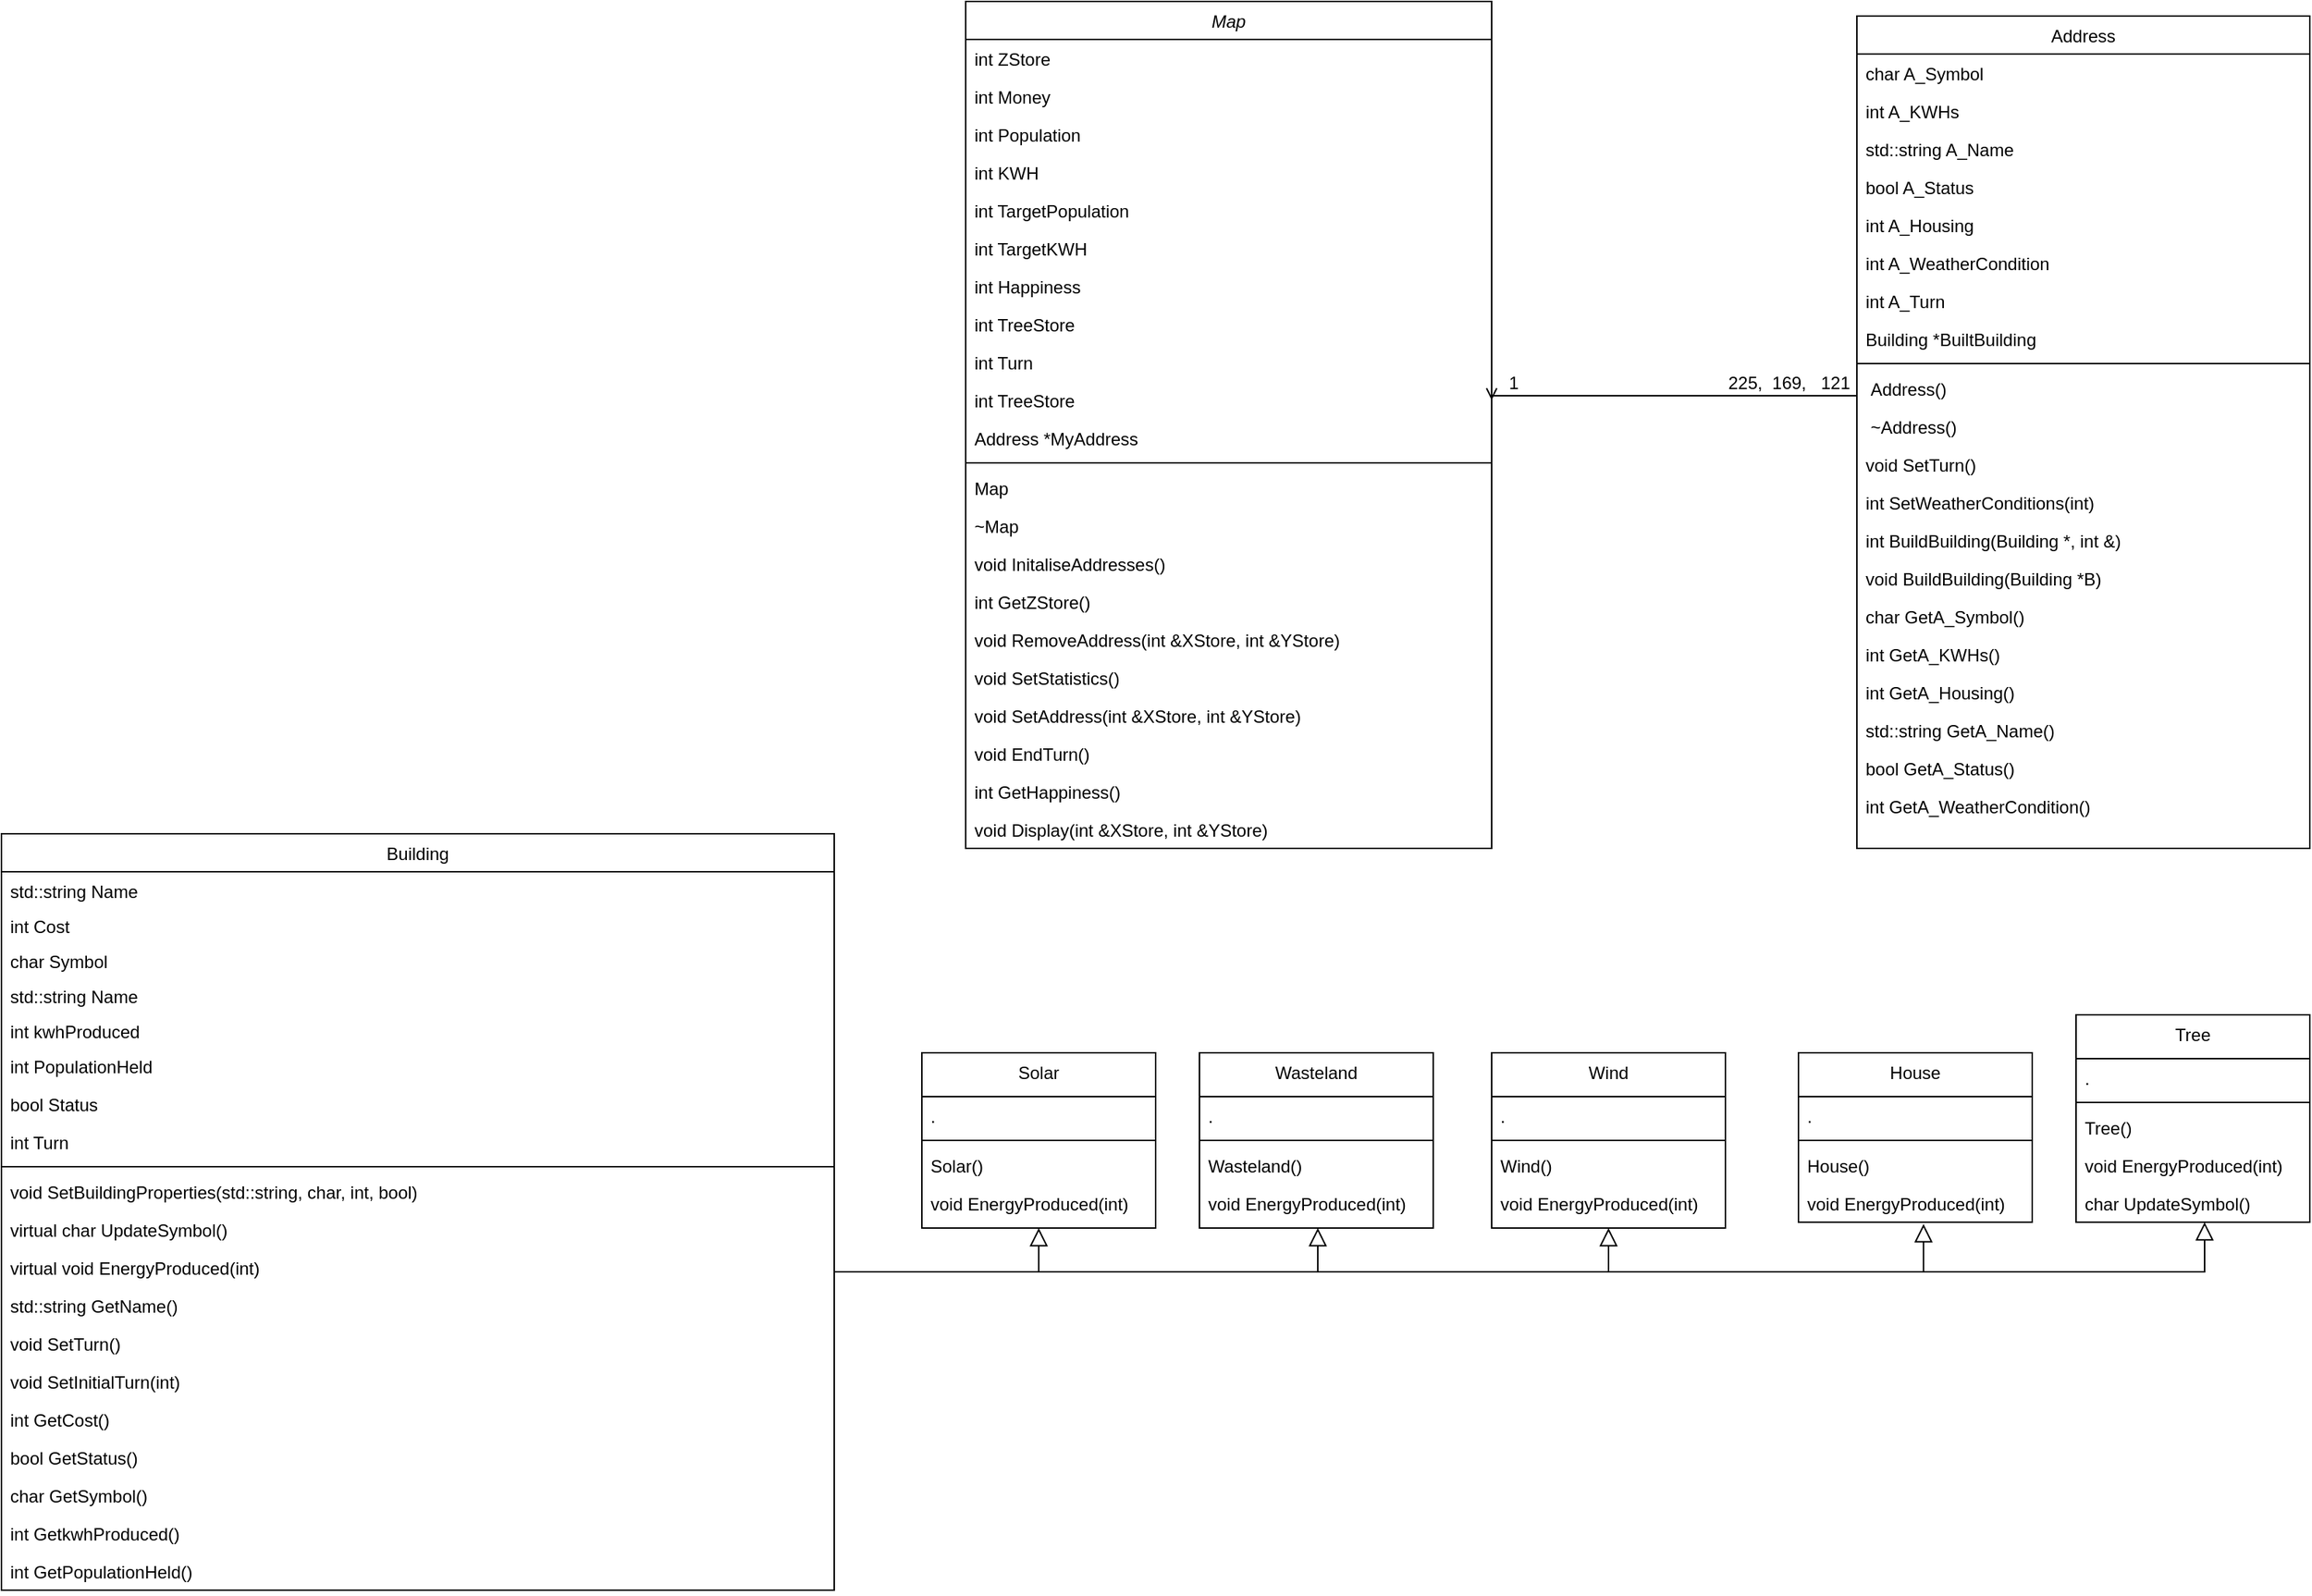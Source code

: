 <mxfile version="17.4.2" type="github">
  <diagram id="C5RBs43oDa-KdzZeNtuy" name="Page-1">
    <mxGraphModel dx="1085" dy="1772" grid="1" gridSize="10" guides="1" tooltips="1" connect="1" arrows="1" fold="1" page="1" pageScale="1" pageWidth="827" pageHeight="1169" math="0" shadow="0">
      <root>
        <mxCell id="WIyWlLk6GJQsqaUBKTNV-0" />
        <mxCell id="WIyWlLk6GJQsqaUBKTNV-1" parent="WIyWlLk6GJQsqaUBKTNV-0" />
        <mxCell id="zkfFHV4jXpPFQw0GAbJ--0" value="Map" style="swimlane;fontStyle=2;align=center;verticalAlign=top;childLayout=stackLayout;horizontal=1;startSize=26;horizontalStack=0;resizeParent=1;resizeLast=0;collapsible=1;marginBottom=0;rounded=0;shadow=0;strokeWidth=1;" parent="WIyWlLk6GJQsqaUBKTNV-1" vertex="1">
          <mxGeometry x="1000" y="-30" width="360" height="580" as="geometry">
            <mxRectangle x="230" y="140" width="160" height="26" as="alternateBounds" />
          </mxGeometry>
        </mxCell>
        <mxCell id="zkfFHV4jXpPFQw0GAbJ--1" value="int ZStore" style="text;align=left;verticalAlign=top;spacingLeft=4;spacingRight=4;overflow=hidden;rotatable=0;points=[[0,0.5],[1,0.5]];portConstraint=eastwest;" parent="zkfFHV4jXpPFQw0GAbJ--0" vertex="1">
          <mxGeometry y="26" width="360" height="26" as="geometry" />
        </mxCell>
        <mxCell id="zkfFHV4jXpPFQw0GAbJ--2" value="int Money" style="text;align=left;verticalAlign=top;spacingLeft=4;spacingRight=4;overflow=hidden;rotatable=0;points=[[0,0.5],[1,0.5]];portConstraint=eastwest;rounded=0;shadow=0;html=0;" parent="zkfFHV4jXpPFQw0GAbJ--0" vertex="1">
          <mxGeometry y="52" width="360" height="26" as="geometry" />
        </mxCell>
        <mxCell id="2LXqYoDAbCRuzqMO5UYj-9" value="int Population" style="text;align=left;verticalAlign=top;spacingLeft=4;spacingRight=4;overflow=hidden;rotatable=0;points=[[0,0.5],[1,0.5]];portConstraint=eastwest;rounded=0;shadow=0;html=0;" vertex="1" parent="zkfFHV4jXpPFQw0GAbJ--0">
          <mxGeometry y="78" width="360" height="26" as="geometry" />
        </mxCell>
        <mxCell id="2LXqYoDAbCRuzqMO5UYj-10" value="int KWH" style="text;align=left;verticalAlign=top;spacingLeft=4;spacingRight=4;overflow=hidden;rotatable=0;points=[[0,0.5],[1,0.5]];portConstraint=eastwest;rounded=0;shadow=0;html=0;" vertex="1" parent="zkfFHV4jXpPFQw0GAbJ--0">
          <mxGeometry y="104" width="360" height="26" as="geometry" />
        </mxCell>
        <mxCell id="2LXqYoDAbCRuzqMO5UYj-11" value="int TargetPopulation" style="text;align=left;verticalAlign=top;spacingLeft=4;spacingRight=4;overflow=hidden;rotatable=0;points=[[0,0.5],[1,0.5]];portConstraint=eastwest;rounded=0;shadow=0;html=0;" vertex="1" parent="zkfFHV4jXpPFQw0GAbJ--0">
          <mxGeometry y="130" width="360" height="26" as="geometry" />
        </mxCell>
        <mxCell id="2LXqYoDAbCRuzqMO5UYj-12" value="int TargetKWH" style="text;align=left;verticalAlign=top;spacingLeft=4;spacingRight=4;overflow=hidden;rotatable=0;points=[[0,0.5],[1,0.5]];portConstraint=eastwest;rounded=0;shadow=0;html=0;" vertex="1" parent="zkfFHV4jXpPFQw0GAbJ--0">
          <mxGeometry y="156" width="360" height="26" as="geometry" />
        </mxCell>
        <mxCell id="2LXqYoDAbCRuzqMO5UYj-13" value="int Happiness" style="text;align=left;verticalAlign=top;spacingLeft=4;spacingRight=4;overflow=hidden;rotatable=0;points=[[0,0.5],[1,0.5]];portConstraint=eastwest;rounded=0;shadow=0;html=0;" vertex="1" parent="zkfFHV4jXpPFQw0GAbJ--0">
          <mxGeometry y="182" width="360" height="26" as="geometry" />
        </mxCell>
        <mxCell id="2LXqYoDAbCRuzqMO5UYj-15" value="int TreeStore" style="text;align=left;verticalAlign=top;spacingLeft=4;spacingRight=4;overflow=hidden;rotatable=0;points=[[0,0.5],[1,0.5]];portConstraint=eastwest;rounded=0;shadow=0;html=0;" vertex="1" parent="zkfFHV4jXpPFQw0GAbJ--0">
          <mxGeometry y="208" width="360" height="26" as="geometry" />
        </mxCell>
        <mxCell id="2LXqYoDAbCRuzqMO5UYj-16" value="int Turn" style="text;align=left;verticalAlign=top;spacingLeft=4;spacingRight=4;overflow=hidden;rotatable=0;points=[[0,0.5],[1,0.5]];portConstraint=eastwest;rounded=0;shadow=0;html=0;" vertex="1" parent="zkfFHV4jXpPFQw0GAbJ--0">
          <mxGeometry y="234" width="360" height="26" as="geometry" />
        </mxCell>
        <mxCell id="2LXqYoDAbCRuzqMO5UYj-14" value="int TreeStore" style="text;align=left;verticalAlign=top;spacingLeft=4;spacingRight=4;overflow=hidden;rotatable=0;points=[[0,0.5],[1,0.5]];portConstraint=eastwest;rounded=0;shadow=0;html=0;" vertex="1" parent="zkfFHV4jXpPFQw0GAbJ--0">
          <mxGeometry y="260" width="360" height="26" as="geometry" />
        </mxCell>
        <mxCell id="zkfFHV4jXpPFQw0GAbJ--3" value="Address *MyAddress" style="text;align=left;verticalAlign=top;spacingLeft=4;spacingRight=4;overflow=hidden;rotatable=0;points=[[0,0.5],[1,0.5]];portConstraint=eastwest;rounded=0;shadow=0;html=0;" parent="zkfFHV4jXpPFQw0GAbJ--0" vertex="1">
          <mxGeometry y="286" width="360" height="26" as="geometry" />
        </mxCell>
        <mxCell id="zkfFHV4jXpPFQw0GAbJ--4" value="" style="line;html=1;strokeWidth=1;align=left;verticalAlign=middle;spacingTop=-1;spacingLeft=3;spacingRight=3;rotatable=0;labelPosition=right;points=[];portConstraint=eastwest;" parent="zkfFHV4jXpPFQw0GAbJ--0" vertex="1">
          <mxGeometry y="312" width="360" height="8" as="geometry" />
        </mxCell>
        <mxCell id="2LXqYoDAbCRuzqMO5UYj-0" value="Map" style="text;align=left;verticalAlign=top;spacingLeft=4;spacingRight=4;overflow=hidden;rotatable=0;points=[[0,0.5],[1,0.5]];portConstraint=eastwest;" vertex="1" parent="zkfFHV4jXpPFQw0GAbJ--0">
          <mxGeometry y="320" width="360" height="26" as="geometry" />
        </mxCell>
        <mxCell id="2LXqYoDAbCRuzqMO5UYj-1" value="~Map " style="text;align=left;verticalAlign=top;spacingLeft=4;spacingRight=4;overflow=hidden;rotatable=0;points=[[0,0.5],[1,0.5]];portConstraint=eastwest;" vertex="1" parent="zkfFHV4jXpPFQw0GAbJ--0">
          <mxGeometry y="346" width="360" height="26" as="geometry" />
        </mxCell>
        <mxCell id="zkfFHV4jXpPFQw0GAbJ--5" value="void InitaliseAddresses()" style="text;align=left;verticalAlign=top;spacingLeft=4;spacingRight=4;overflow=hidden;rotatable=0;points=[[0,0.5],[1,0.5]];portConstraint=eastwest;" parent="zkfFHV4jXpPFQw0GAbJ--0" vertex="1">
          <mxGeometry y="372" width="360" height="26" as="geometry" />
        </mxCell>
        <mxCell id="2LXqYoDAbCRuzqMO5UYj-5" value="int GetZStore()" style="text;align=left;verticalAlign=top;spacingLeft=4;spacingRight=4;overflow=hidden;rotatable=0;points=[[0,0.5],[1,0.5]];portConstraint=eastwest;" vertex="1" parent="zkfFHV4jXpPFQw0GAbJ--0">
          <mxGeometry y="398" width="360" height="26" as="geometry" />
        </mxCell>
        <mxCell id="2LXqYoDAbCRuzqMO5UYj-4" value="void RemoveAddress(int &amp;XStore, int &amp;YStore)" style="text;align=left;verticalAlign=top;spacingLeft=4;spacingRight=4;overflow=hidden;rotatable=0;points=[[0,0.5],[1,0.5]];portConstraint=eastwest;" vertex="1" parent="zkfFHV4jXpPFQw0GAbJ--0">
          <mxGeometry y="424" width="360" height="26" as="geometry" />
        </mxCell>
        <mxCell id="2LXqYoDAbCRuzqMO5UYj-2" value="void SetStatistics()" style="text;align=left;verticalAlign=top;spacingLeft=4;spacingRight=4;overflow=hidden;rotatable=0;points=[[0,0.5],[1,0.5]];portConstraint=eastwest;" vertex="1" parent="zkfFHV4jXpPFQw0GAbJ--0">
          <mxGeometry y="450" width="360" height="26" as="geometry" />
        </mxCell>
        <mxCell id="2LXqYoDAbCRuzqMO5UYj-3" value="void SetAddress(int &amp;XStore, int &amp;YStore)" style="text;align=left;verticalAlign=top;spacingLeft=4;spacingRight=4;overflow=hidden;rotatable=0;points=[[0,0.5],[1,0.5]];portConstraint=eastwest;" vertex="1" parent="zkfFHV4jXpPFQw0GAbJ--0">
          <mxGeometry y="476" width="360" height="26" as="geometry" />
        </mxCell>
        <mxCell id="2LXqYoDAbCRuzqMO5UYj-6" value="void EndTurn()" style="text;align=left;verticalAlign=top;spacingLeft=4;spacingRight=4;overflow=hidden;rotatable=0;points=[[0,0.5],[1,0.5]];portConstraint=eastwest;" vertex="1" parent="zkfFHV4jXpPFQw0GAbJ--0">
          <mxGeometry y="502" width="360" height="26" as="geometry" />
        </mxCell>
        <mxCell id="2LXqYoDAbCRuzqMO5UYj-7" value="int GetHappiness()" style="text;align=left;verticalAlign=top;spacingLeft=4;spacingRight=4;overflow=hidden;rotatable=0;points=[[0,0.5],[1,0.5]];portConstraint=eastwest;" vertex="1" parent="zkfFHV4jXpPFQw0GAbJ--0">
          <mxGeometry y="528" width="360" height="26" as="geometry" />
        </mxCell>
        <mxCell id="2LXqYoDAbCRuzqMO5UYj-8" value="void Display(int &amp;XStore, int &amp;YStore)" style="text;align=left;verticalAlign=top;spacingLeft=4;spacingRight=4;overflow=hidden;rotatable=0;points=[[0,0.5],[1,0.5]];portConstraint=eastwest;" vertex="1" parent="zkfFHV4jXpPFQw0GAbJ--0">
          <mxGeometry y="554" width="360" height="26" as="geometry" />
        </mxCell>
        <mxCell id="zkfFHV4jXpPFQw0GAbJ--6" value="Wind" style="swimlane;fontStyle=0;align=center;verticalAlign=top;childLayout=stackLayout;horizontal=1;startSize=30;horizontalStack=0;resizeParent=1;resizeLast=0;collapsible=1;marginBottom=0;rounded=0;shadow=0;strokeWidth=1;" parent="WIyWlLk6GJQsqaUBKTNV-1" vertex="1">
          <mxGeometry x="1360" y="690" width="160" height="120" as="geometry">
            <mxRectangle x="130" y="380" width="160" height="26" as="alternateBounds" />
          </mxGeometry>
        </mxCell>
        <mxCell id="zkfFHV4jXpPFQw0GAbJ--7" value="." style="text;align=left;verticalAlign=top;spacingLeft=4;spacingRight=4;overflow=hidden;rotatable=0;points=[[0,0.5],[1,0.5]];portConstraint=eastwest;" parent="zkfFHV4jXpPFQw0GAbJ--6" vertex="1">
          <mxGeometry y="30" width="160" height="26" as="geometry" />
        </mxCell>
        <mxCell id="zkfFHV4jXpPFQw0GAbJ--9" value="" style="line;html=1;strokeWidth=1;align=left;verticalAlign=middle;spacingTop=-1;spacingLeft=3;spacingRight=3;rotatable=0;labelPosition=right;points=[];portConstraint=eastwest;" parent="zkfFHV4jXpPFQw0GAbJ--6" vertex="1">
          <mxGeometry y="56" width="160" height="8" as="geometry" />
        </mxCell>
        <mxCell id="zkfFHV4jXpPFQw0GAbJ--11" value="Wind()" style="text;align=left;verticalAlign=top;spacingLeft=4;spacingRight=4;overflow=hidden;rotatable=0;points=[[0,0.5],[1,0.5]];portConstraint=eastwest;" parent="zkfFHV4jXpPFQw0GAbJ--6" vertex="1">
          <mxGeometry y="64" width="160" height="26" as="geometry" />
        </mxCell>
        <mxCell id="zkfFHV4jXpPFQw0GAbJ--8" value="void EnergyProduced(int)" style="text;align=left;verticalAlign=top;spacingLeft=4;spacingRight=4;overflow=hidden;rotatable=0;points=[[0,0.5],[1,0.5]];portConstraint=eastwest;rounded=0;shadow=0;html=0;" parent="zkfFHV4jXpPFQw0GAbJ--6" vertex="1">
          <mxGeometry y="90" width="160" height="26" as="geometry" />
        </mxCell>
        <mxCell id="zkfFHV4jXpPFQw0GAbJ--17" value="Address" style="swimlane;fontStyle=0;align=center;verticalAlign=top;childLayout=stackLayout;horizontal=1;startSize=26;horizontalStack=0;resizeParent=1;resizeLast=0;collapsible=1;marginBottom=0;rounded=0;shadow=0;strokeWidth=1;" parent="WIyWlLk6GJQsqaUBKTNV-1" vertex="1">
          <mxGeometry x="1610" y="-20" width="310" height="570" as="geometry">
            <mxRectangle x="550" y="140" width="160" height="26" as="alternateBounds" />
          </mxGeometry>
        </mxCell>
        <mxCell id="zkfFHV4jXpPFQw0GAbJ--18" value="char A_Symbol" style="text;align=left;verticalAlign=top;spacingLeft=4;spacingRight=4;overflow=hidden;rotatable=0;points=[[0,0.5],[1,0.5]];portConstraint=eastwest;" parent="zkfFHV4jXpPFQw0GAbJ--17" vertex="1">
          <mxGeometry y="26" width="310" height="26" as="geometry" />
        </mxCell>
        <mxCell id="zkfFHV4jXpPFQw0GAbJ--19" value="int A_KWHs" style="text;align=left;verticalAlign=top;spacingLeft=4;spacingRight=4;overflow=hidden;rotatable=0;points=[[0,0.5],[1,0.5]];portConstraint=eastwest;rounded=0;shadow=0;html=0;" parent="zkfFHV4jXpPFQw0GAbJ--17" vertex="1">
          <mxGeometry y="52" width="310" height="26" as="geometry" />
        </mxCell>
        <mxCell id="zkfFHV4jXpPFQw0GAbJ--20" value="std::string A_Name" style="text;align=left;verticalAlign=top;spacingLeft=4;spacingRight=4;overflow=hidden;rotatable=0;points=[[0,0.5],[1,0.5]];portConstraint=eastwest;rounded=0;shadow=0;html=0;" parent="zkfFHV4jXpPFQw0GAbJ--17" vertex="1">
          <mxGeometry y="78" width="310" height="26" as="geometry" />
        </mxCell>
        <mxCell id="zkfFHV4jXpPFQw0GAbJ--21" value="bool A_Status" style="text;align=left;verticalAlign=top;spacingLeft=4;spacingRight=4;overflow=hidden;rotatable=0;points=[[0,0.5],[1,0.5]];portConstraint=eastwest;rounded=0;shadow=0;html=0;" parent="zkfFHV4jXpPFQw0GAbJ--17" vertex="1">
          <mxGeometry y="104" width="310" height="26" as="geometry" />
        </mxCell>
        <mxCell id="zkfFHV4jXpPFQw0GAbJ--22" value="int A_Housing" style="text;align=left;verticalAlign=top;spacingLeft=4;spacingRight=4;overflow=hidden;rotatable=0;points=[[0,0.5],[1,0.5]];portConstraint=eastwest;rounded=0;shadow=0;html=0;" parent="zkfFHV4jXpPFQw0GAbJ--17" vertex="1">
          <mxGeometry y="130" width="310" height="26" as="geometry" />
        </mxCell>
        <mxCell id="2LXqYoDAbCRuzqMO5UYj-18" value="int A_WeatherCondition" style="text;align=left;verticalAlign=top;spacingLeft=4;spacingRight=4;overflow=hidden;rotatable=0;points=[[0,0.5],[1,0.5]];portConstraint=eastwest;rounded=0;shadow=0;html=0;" vertex="1" parent="zkfFHV4jXpPFQw0GAbJ--17">
          <mxGeometry y="156" width="310" height="26" as="geometry" />
        </mxCell>
        <mxCell id="2LXqYoDAbCRuzqMO5UYj-17" value="int A_Turn" style="text;align=left;verticalAlign=top;spacingLeft=4;spacingRight=4;overflow=hidden;rotatable=0;points=[[0,0.5],[1,0.5]];portConstraint=eastwest;rounded=0;shadow=0;html=0;" vertex="1" parent="zkfFHV4jXpPFQw0GAbJ--17">
          <mxGeometry y="182" width="310" height="26" as="geometry" />
        </mxCell>
        <mxCell id="2LXqYoDAbCRuzqMO5UYj-21" value="Building *BuiltBuilding" style="text;align=left;verticalAlign=top;spacingLeft=4;spacingRight=4;overflow=hidden;rotatable=0;points=[[0,0.5],[1,0.5]];portConstraint=eastwest;rounded=0;shadow=0;html=0;" vertex="1" parent="zkfFHV4jXpPFQw0GAbJ--17">
          <mxGeometry y="208" width="310" height="26" as="geometry" />
        </mxCell>
        <mxCell id="zkfFHV4jXpPFQw0GAbJ--23" value="" style="line;html=1;strokeWidth=1;align=left;verticalAlign=middle;spacingTop=-1;spacingLeft=3;spacingRight=3;rotatable=0;labelPosition=right;points=[];portConstraint=eastwest;" parent="zkfFHV4jXpPFQw0GAbJ--17" vertex="1">
          <mxGeometry y="234" width="310" height="8" as="geometry" />
        </mxCell>
        <mxCell id="2LXqYoDAbCRuzqMO5UYj-23" value=" Address()" style="text;align=left;verticalAlign=top;spacingLeft=4;spacingRight=4;overflow=hidden;rotatable=0;points=[[0,0.5],[1,0.5]];portConstraint=eastwest;" vertex="1" parent="zkfFHV4jXpPFQw0GAbJ--17">
          <mxGeometry y="242" width="310" height="26" as="geometry" />
        </mxCell>
        <mxCell id="zkfFHV4jXpPFQw0GAbJ--25" value=" ~Address()" style="text;align=left;verticalAlign=top;spacingLeft=4;spacingRight=4;overflow=hidden;rotatable=0;points=[[0,0.5],[1,0.5]];portConstraint=eastwest;" parent="zkfFHV4jXpPFQw0GAbJ--17" vertex="1">
          <mxGeometry y="268" width="310" height="26" as="geometry" />
        </mxCell>
        <mxCell id="zkfFHV4jXpPFQw0GAbJ--24" value="void SetTurn()" style="text;align=left;verticalAlign=top;spacingLeft=4;spacingRight=4;overflow=hidden;rotatable=0;points=[[0,0.5],[1,0.5]];portConstraint=eastwest;" parent="zkfFHV4jXpPFQw0GAbJ--17" vertex="1">
          <mxGeometry y="294" width="310" height="26" as="geometry" />
        </mxCell>
        <mxCell id="2LXqYoDAbCRuzqMO5UYj-24" value="int SetWeatherConditions(int)" style="text;align=left;verticalAlign=top;spacingLeft=4;spacingRight=4;overflow=hidden;rotatable=0;points=[[0,0.5],[1,0.5]];portConstraint=eastwest;" vertex="1" parent="zkfFHV4jXpPFQw0GAbJ--17">
          <mxGeometry y="320" width="310" height="26" as="geometry" />
        </mxCell>
        <mxCell id="2LXqYoDAbCRuzqMO5UYj-26" value="int BuildBuilding(Building *, int &amp;)" style="text;align=left;verticalAlign=top;spacingLeft=4;spacingRight=4;overflow=hidden;rotatable=0;points=[[0,0.5],[1,0.5]];portConstraint=eastwest;" vertex="1" parent="zkfFHV4jXpPFQw0GAbJ--17">
          <mxGeometry y="346" width="310" height="26" as="geometry" />
        </mxCell>
        <mxCell id="2LXqYoDAbCRuzqMO5UYj-28" value="void BuildBuilding(Building *B)" style="text;align=left;verticalAlign=top;spacingLeft=4;spacingRight=4;overflow=hidden;rotatable=0;points=[[0,0.5],[1,0.5]];portConstraint=eastwest;" vertex="1" parent="zkfFHV4jXpPFQw0GAbJ--17">
          <mxGeometry y="372" width="310" height="26" as="geometry" />
        </mxCell>
        <mxCell id="2LXqYoDAbCRuzqMO5UYj-27" value="char GetA_Symbol()" style="text;align=left;verticalAlign=top;spacingLeft=4;spacingRight=4;overflow=hidden;rotatable=0;points=[[0,0.5],[1,0.5]];portConstraint=eastwest;" vertex="1" parent="zkfFHV4jXpPFQw0GAbJ--17">
          <mxGeometry y="398" width="310" height="26" as="geometry" />
        </mxCell>
        <mxCell id="2LXqYoDAbCRuzqMO5UYj-29" value="int GetA_KWHs()" style="text;align=left;verticalAlign=top;spacingLeft=4;spacingRight=4;overflow=hidden;rotatable=0;points=[[0,0.5],[1,0.5]];portConstraint=eastwest;" vertex="1" parent="zkfFHV4jXpPFQw0GAbJ--17">
          <mxGeometry y="424" width="310" height="26" as="geometry" />
        </mxCell>
        <mxCell id="2LXqYoDAbCRuzqMO5UYj-30" value="int GetA_Housing()" style="text;align=left;verticalAlign=top;spacingLeft=4;spacingRight=4;overflow=hidden;rotatable=0;points=[[0,0.5],[1,0.5]];portConstraint=eastwest;" vertex="1" parent="zkfFHV4jXpPFQw0GAbJ--17">
          <mxGeometry y="450" width="310" height="26" as="geometry" />
        </mxCell>
        <mxCell id="2LXqYoDAbCRuzqMO5UYj-31" value="std::string GetA_Name()" style="text;align=left;verticalAlign=top;spacingLeft=4;spacingRight=4;overflow=hidden;rotatable=0;points=[[0,0.5],[1,0.5]];portConstraint=eastwest;" vertex="1" parent="zkfFHV4jXpPFQw0GAbJ--17">
          <mxGeometry y="476" width="310" height="26" as="geometry" />
        </mxCell>
        <mxCell id="2LXqYoDAbCRuzqMO5UYj-25" value="bool GetA_Status()" style="text;align=left;verticalAlign=top;spacingLeft=4;spacingRight=4;overflow=hidden;rotatable=0;points=[[0,0.5],[1,0.5]];portConstraint=eastwest;" vertex="1" parent="zkfFHV4jXpPFQw0GAbJ--17">
          <mxGeometry y="502" width="310" height="26" as="geometry" />
        </mxCell>
        <mxCell id="2LXqYoDAbCRuzqMO5UYj-32" value="int GetA_WeatherCondition()" style="text;align=left;verticalAlign=top;spacingLeft=4;spacingRight=4;overflow=hidden;rotatable=0;points=[[0,0.5],[1,0.5]];portConstraint=eastwest;" vertex="1" parent="zkfFHV4jXpPFQw0GAbJ--17">
          <mxGeometry y="528" width="310" height="26" as="geometry" />
        </mxCell>
        <mxCell id="zkfFHV4jXpPFQw0GAbJ--26" value="" style="endArrow=open;shadow=0;strokeWidth=1;rounded=0;endFill=1;edgeStyle=elbowEdgeStyle;elbow=vertical;entryX=1;entryY=0.5;entryDx=0;entryDy=0;" parent="WIyWlLk6GJQsqaUBKTNV-1" target="2LXqYoDAbCRuzqMO5UYj-14" edge="1">
          <mxGeometry x="0.5" y="41" relative="1" as="geometry">
            <mxPoint x="1610" y="243" as="sourcePoint" />
            <mxPoint x="1390" y="243" as="targetPoint" />
            <mxPoint x="-40" y="32" as="offset" />
            <Array as="points">
              <mxPoint x="1510" y="240" />
              <mxPoint x="1500" y="240" />
              <mxPoint x="1370" y="180" />
            </Array>
          </mxGeometry>
        </mxCell>
        <mxCell id="zkfFHV4jXpPFQw0GAbJ--27" value="225,  169,   121" style="resizable=0;align=left;verticalAlign=bottom;labelBackgroundColor=none;fontSize=12;" parent="zkfFHV4jXpPFQw0GAbJ--26" connectable="0" vertex="1">
          <mxGeometry x="-1" relative="1" as="geometry">
            <mxPoint x="-90" y="-3" as="offset" />
          </mxGeometry>
        </mxCell>
        <mxCell id="zkfFHV4jXpPFQw0GAbJ--28" value="1" style="resizable=0;align=right;verticalAlign=bottom;labelBackgroundColor=none;fontSize=12;" parent="zkfFHV4jXpPFQw0GAbJ--26" connectable="0" vertex="1">
          <mxGeometry x="1" relative="1" as="geometry">
            <mxPoint x="20" y="-3" as="offset" />
          </mxGeometry>
        </mxCell>
        <mxCell id="2LXqYoDAbCRuzqMO5UYj-33" value="Building" style="swimlane;fontStyle=0;align=center;verticalAlign=top;childLayout=stackLayout;horizontal=1;startSize=26;horizontalStack=0;resizeParent=1;resizeLast=0;collapsible=1;marginBottom=0;rounded=0;shadow=0;strokeWidth=1;" vertex="1" parent="WIyWlLk6GJQsqaUBKTNV-1">
          <mxGeometry x="340" y="540" width="570" height="518" as="geometry">
            <mxRectangle x="130" y="380" width="160" height="26" as="alternateBounds" />
          </mxGeometry>
        </mxCell>
        <mxCell id="2LXqYoDAbCRuzqMO5UYj-34" value="std::string Name" style="text;align=left;verticalAlign=top;spacingLeft=4;spacingRight=4;overflow=hidden;rotatable=0;points=[[0,0.5],[1,0.5]];portConstraint=eastwest;" vertex="1" parent="2LXqYoDAbCRuzqMO5UYj-33">
          <mxGeometry y="26" width="570" height="24" as="geometry" />
        </mxCell>
        <mxCell id="2LXqYoDAbCRuzqMO5UYj-39" value="int Cost" style="text;align=left;verticalAlign=top;spacingLeft=4;spacingRight=4;overflow=hidden;rotatable=0;points=[[0,0.5],[1,0.5]];portConstraint=eastwest;" vertex="1" parent="2LXqYoDAbCRuzqMO5UYj-33">
          <mxGeometry y="50" width="570" height="24" as="geometry" />
        </mxCell>
        <mxCell id="2LXqYoDAbCRuzqMO5UYj-42" value="char Symbol " style="text;align=left;verticalAlign=top;spacingLeft=4;spacingRight=4;overflow=hidden;rotatable=0;points=[[0,0.5],[1,0.5]];portConstraint=eastwest;" vertex="1" parent="2LXqYoDAbCRuzqMO5UYj-33">
          <mxGeometry y="74" width="570" height="24" as="geometry" />
        </mxCell>
        <mxCell id="2LXqYoDAbCRuzqMO5UYj-41" value="std::string Name" style="text;align=left;verticalAlign=top;spacingLeft=4;spacingRight=4;overflow=hidden;rotatable=0;points=[[0,0.5],[1,0.5]];portConstraint=eastwest;" vertex="1" parent="2LXqYoDAbCRuzqMO5UYj-33">
          <mxGeometry y="98" width="570" height="24" as="geometry" />
        </mxCell>
        <mxCell id="2LXqYoDAbCRuzqMO5UYj-40" value="int kwhProduced" style="text;align=left;verticalAlign=top;spacingLeft=4;spacingRight=4;overflow=hidden;rotatable=0;points=[[0,0.5],[1,0.5]];portConstraint=eastwest;" vertex="1" parent="2LXqYoDAbCRuzqMO5UYj-33">
          <mxGeometry y="122" width="570" height="24" as="geometry" />
        </mxCell>
        <mxCell id="2LXqYoDAbCRuzqMO5UYj-35" value="int PopulationHeld" style="text;align=left;verticalAlign=top;spacingLeft=4;spacingRight=4;overflow=hidden;rotatable=0;points=[[0,0.5],[1,0.5]];portConstraint=eastwest;rounded=0;shadow=0;html=0;" vertex="1" parent="2LXqYoDAbCRuzqMO5UYj-33">
          <mxGeometry y="146" width="570" height="26" as="geometry" />
        </mxCell>
        <mxCell id="2LXqYoDAbCRuzqMO5UYj-43" value="bool Status" style="text;align=left;verticalAlign=top;spacingLeft=4;spacingRight=4;overflow=hidden;rotatable=0;points=[[0,0.5],[1,0.5]];portConstraint=eastwest;rounded=0;shadow=0;html=0;" vertex="1" parent="2LXqYoDAbCRuzqMO5UYj-33">
          <mxGeometry y="172" width="570" height="26" as="geometry" />
        </mxCell>
        <mxCell id="2LXqYoDAbCRuzqMO5UYj-44" value="int Turn" style="text;align=left;verticalAlign=top;spacingLeft=4;spacingRight=4;overflow=hidden;rotatable=0;points=[[0,0.5],[1,0.5]];portConstraint=eastwest;rounded=0;shadow=0;html=0;" vertex="1" parent="2LXqYoDAbCRuzqMO5UYj-33">
          <mxGeometry y="198" width="570" height="26" as="geometry" />
        </mxCell>
        <mxCell id="2LXqYoDAbCRuzqMO5UYj-36" value="" style="line;html=1;strokeWidth=1;align=left;verticalAlign=middle;spacingTop=-1;spacingLeft=3;spacingRight=3;rotatable=0;labelPosition=right;points=[];portConstraint=eastwest;" vertex="1" parent="2LXqYoDAbCRuzqMO5UYj-33">
          <mxGeometry y="224" width="570" height="8" as="geometry" />
        </mxCell>
        <mxCell id="2LXqYoDAbCRuzqMO5UYj-38" value="void SetBuildingProperties(std::string, char, int, bool)" style="text;align=left;verticalAlign=top;spacingLeft=4;spacingRight=4;overflow=hidden;rotatable=0;points=[[0,0.5],[1,0.5]];portConstraint=eastwest;" vertex="1" parent="2LXqYoDAbCRuzqMO5UYj-33">
          <mxGeometry y="232" width="570" height="26" as="geometry" />
        </mxCell>
        <mxCell id="2LXqYoDAbCRuzqMO5UYj-45" value="virtual char UpdateSymbol()" style="text;align=left;verticalAlign=top;spacingLeft=4;spacingRight=4;overflow=hidden;rotatable=0;points=[[0,0.5],[1,0.5]];portConstraint=eastwest;" vertex="1" parent="2LXqYoDAbCRuzqMO5UYj-33">
          <mxGeometry y="258" width="570" height="26" as="geometry" />
        </mxCell>
        <mxCell id="2LXqYoDAbCRuzqMO5UYj-47" value="virtual void EnergyProduced(int)" style="text;align=left;verticalAlign=top;spacingLeft=4;spacingRight=4;overflow=hidden;rotatable=0;points=[[0,0.5],[1,0.5]];portConstraint=eastwest;" vertex="1" parent="2LXqYoDAbCRuzqMO5UYj-33">
          <mxGeometry y="284" width="570" height="26" as="geometry" />
        </mxCell>
        <mxCell id="2LXqYoDAbCRuzqMO5UYj-49" value="std::string GetName()" style="text;align=left;verticalAlign=top;spacingLeft=4;spacingRight=4;overflow=hidden;rotatable=0;points=[[0,0.5],[1,0.5]];portConstraint=eastwest;" vertex="1" parent="2LXqYoDAbCRuzqMO5UYj-33">
          <mxGeometry y="310" width="570" height="26" as="geometry" />
        </mxCell>
        <mxCell id="2LXqYoDAbCRuzqMO5UYj-50" value="void SetTurn()" style="text;align=left;verticalAlign=top;spacingLeft=4;spacingRight=4;overflow=hidden;rotatable=0;points=[[0,0.5],[1,0.5]];portConstraint=eastwest;" vertex="1" parent="2LXqYoDAbCRuzqMO5UYj-33">
          <mxGeometry y="336" width="570" height="26" as="geometry" />
        </mxCell>
        <mxCell id="2LXqYoDAbCRuzqMO5UYj-48" value="void SetInitialTurn(int)" style="text;align=left;verticalAlign=top;spacingLeft=4;spacingRight=4;overflow=hidden;rotatable=0;points=[[0,0.5],[1,0.5]];portConstraint=eastwest;" vertex="1" parent="2LXqYoDAbCRuzqMO5UYj-33">
          <mxGeometry y="362" width="570" height="26" as="geometry" />
        </mxCell>
        <mxCell id="2LXqYoDAbCRuzqMO5UYj-46" value="int GetCost()" style="text;align=left;verticalAlign=top;spacingLeft=4;spacingRight=4;overflow=hidden;rotatable=0;points=[[0,0.5],[1,0.5]];portConstraint=eastwest;" vertex="1" parent="2LXqYoDAbCRuzqMO5UYj-33">
          <mxGeometry y="388" width="570" height="26" as="geometry" />
        </mxCell>
        <mxCell id="2LXqYoDAbCRuzqMO5UYj-51" value="bool GetStatus()" style="text;align=left;verticalAlign=top;spacingLeft=4;spacingRight=4;overflow=hidden;rotatable=0;points=[[0,0.5],[1,0.5]];portConstraint=eastwest;" vertex="1" parent="2LXqYoDAbCRuzqMO5UYj-33">
          <mxGeometry y="414" width="570" height="26" as="geometry" />
        </mxCell>
        <mxCell id="2LXqYoDAbCRuzqMO5UYj-53" value="char GetSymbol()" style="text;align=left;verticalAlign=top;spacingLeft=4;spacingRight=4;overflow=hidden;rotatable=0;points=[[0,0.5],[1,0.5]];portConstraint=eastwest;" vertex="1" parent="2LXqYoDAbCRuzqMO5UYj-33">
          <mxGeometry y="440" width="570" height="26" as="geometry" />
        </mxCell>
        <mxCell id="2LXqYoDAbCRuzqMO5UYj-52" value="int GetkwhProduced()" style="text;align=left;verticalAlign=top;spacingLeft=4;spacingRight=4;overflow=hidden;rotatable=0;points=[[0,0.5],[1,0.5]];portConstraint=eastwest;" vertex="1" parent="2LXqYoDAbCRuzqMO5UYj-33">
          <mxGeometry y="466" width="570" height="26" as="geometry" />
        </mxCell>
        <mxCell id="2LXqYoDAbCRuzqMO5UYj-54" value="int GetPopulationHeld()" style="text;align=left;verticalAlign=top;spacingLeft=4;spacingRight=4;overflow=hidden;rotatable=0;points=[[0,0.5],[1,0.5]];portConstraint=eastwest;" vertex="1" parent="2LXqYoDAbCRuzqMO5UYj-33">
          <mxGeometry y="492" width="570" height="26" as="geometry" />
        </mxCell>
        <mxCell id="2LXqYoDAbCRuzqMO5UYj-76" value="House" style="swimlane;fontStyle=0;align=center;verticalAlign=top;childLayout=stackLayout;horizontal=1;startSize=30;horizontalStack=0;resizeParent=1;resizeLast=0;collapsible=1;marginBottom=0;rounded=0;shadow=0;strokeWidth=1;" vertex="1" parent="WIyWlLk6GJQsqaUBKTNV-1">
          <mxGeometry x="1570" y="690" width="160" height="116" as="geometry">
            <mxRectangle x="130" y="380" width="160" height="26" as="alternateBounds" />
          </mxGeometry>
        </mxCell>
        <mxCell id="2LXqYoDAbCRuzqMO5UYj-77" value="." style="text;align=left;verticalAlign=top;spacingLeft=4;spacingRight=4;overflow=hidden;rotatable=0;points=[[0,0.5],[1,0.5]];portConstraint=eastwest;" vertex="1" parent="2LXqYoDAbCRuzqMO5UYj-76">
          <mxGeometry y="30" width="160" height="26" as="geometry" />
        </mxCell>
        <mxCell id="2LXqYoDAbCRuzqMO5UYj-78" value="" style="line;html=1;strokeWidth=1;align=left;verticalAlign=middle;spacingTop=-1;spacingLeft=3;spacingRight=3;rotatable=0;labelPosition=right;points=[];portConstraint=eastwest;" vertex="1" parent="2LXqYoDAbCRuzqMO5UYj-76">
          <mxGeometry y="56" width="160" height="8" as="geometry" />
        </mxCell>
        <mxCell id="2LXqYoDAbCRuzqMO5UYj-86" value="House()" style="text;align=left;verticalAlign=top;spacingLeft=4;spacingRight=4;overflow=hidden;rotatable=0;points=[[0,0.5],[1,0.5]];portConstraint=eastwest;" vertex="1" parent="2LXqYoDAbCRuzqMO5UYj-76">
          <mxGeometry y="64" width="160" height="26" as="geometry" />
        </mxCell>
        <mxCell id="2LXqYoDAbCRuzqMO5UYj-80" value="void EnergyProduced(int)" style="text;align=left;verticalAlign=top;spacingLeft=4;spacingRight=4;overflow=hidden;rotatable=0;points=[[0,0.5],[1,0.5]];portConstraint=eastwest;rounded=0;shadow=0;html=0;" vertex="1" parent="2LXqYoDAbCRuzqMO5UYj-76">
          <mxGeometry y="90" width="160" height="26" as="geometry" />
        </mxCell>
        <mxCell id="2LXqYoDAbCRuzqMO5UYj-81" value="Tree" style="swimlane;fontStyle=0;align=center;verticalAlign=top;childLayout=stackLayout;horizontal=1;startSize=30;horizontalStack=0;resizeParent=1;resizeLast=0;collapsible=1;marginBottom=0;rounded=0;shadow=0;strokeWidth=1;" vertex="1" parent="WIyWlLk6GJQsqaUBKTNV-1">
          <mxGeometry x="1760" y="664" width="160" height="142" as="geometry">
            <mxRectangle x="130" y="380" width="160" height="26" as="alternateBounds" />
          </mxGeometry>
        </mxCell>
        <mxCell id="2LXqYoDAbCRuzqMO5UYj-82" value="." style="text;align=left;verticalAlign=top;spacingLeft=4;spacingRight=4;overflow=hidden;rotatable=0;points=[[0,0.5],[1,0.5]];portConstraint=eastwest;" vertex="1" parent="2LXqYoDAbCRuzqMO5UYj-81">
          <mxGeometry y="30" width="160" height="26" as="geometry" />
        </mxCell>
        <mxCell id="2LXqYoDAbCRuzqMO5UYj-83" value="" style="line;html=1;strokeWidth=1;align=left;verticalAlign=middle;spacingTop=-1;spacingLeft=3;spacingRight=3;rotatable=0;labelPosition=right;points=[];portConstraint=eastwest;" vertex="1" parent="2LXqYoDAbCRuzqMO5UYj-81">
          <mxGeometry y="56" width="160" height="8" as="geometry" />
        </mxCell>
        <mxCell id="2LXqYoDAbCRuzqMO5UYj-79" value="Tree()" style="text;align=left;verticalAlign=top;spacingLeft=4;spacingRight=4;overflow=hidden;rotatable=0;points=[[0,0.5],[1,0.5]];portConstraint=eastwest;" vertex="1" parent="2LXqYoDAbCRuzqMO5UYj-81">
          <mxGeometry y="64" width="160" height="26" as="geometry" />
        </mxCell>
        <mxCell id="2LXqYoDAbCRuzqMO5UYj-85" value="void EnergyProduced(int)" style="text;align=left;verticalAlign=top;spacingLeft=4;spacingRight=4;overflow=hidden;rotatable=0;points=[[0,0.5],[1,0.5]];portConstraint=eastwest;rounded=0;shadow=0;html=0;" vertex="1" parent="2LXqYoDAbCRuzqMO5UYj-81">
          <mxGeometry y="90" width="160" height="26" as="geometry" />
        </mxCell>
        <mxCell id="2LXqYoDAbCRuzqMO5UYj-84" value="char UpdateSymbol()" style="text;align=left;verticalAlign=top;spacingLeft=4;spacingRight=4;overflow=hidden;rotatable=0;points=[[0,0.5],[1,0.5]];portConstraint=eastwest;" vertex="1" parent="2LXqYoDAbCRuzqMO5UYj-81">
          <mxGeometry y="116" width="160" height="26" as="geometry" />
        </mxCell>
        <mxCell id="2LXqYoDAbCRuzqMO5UYj-87" value="Solar" style="swimlane;fontStyle=0;align=center;verticalAlign=top;childLayout=stackLayout;horizontal=1;startSize=30;horizontalStack=0;resizeParent=1;resizeLast=0;collapsible=1;marginBottom=0;rounded=0;shadow=0;strokeWidth=1;" vertex="1" parent="WIyWlLk6GJQsqaUBKTNV-1">
          <mxGeometry x="970" y="690" width="160" height="120" as="geometry">
            <mxRectangle x="130" y="380" width="160" height="26" as="alternateBounds" />
          </mxGeometry>
        </mxCell>
        <mxCell id="2LXqYoDAbCRuzqMO5UYj-88" value="." style="text;align=left;verticalAlign=top;spacingLeft=4;spacingRight=4;overflow=hidden;rotatable=0;points=[[0,0.5],[1,0.5]];portConstraint=eastwest;" vertex="1" parent="2LXqYoDAbCRuzqMO5UYj-87">
          <mxGeometry y="30" width="160" height="26" as="geometry" />
        </mxCell>
        <mxCell id="2LXqYoDAbCRuzqMO5UYj-89" value="" style="line;html=1;strokeWidth=1;align=left;verticalAlign=middle;spacingTop=-1;spacingLeft=3;spacingRight=3;rotatable=0;labelPosition=right;points=[];portConstraint=eastwest;" vertex="1" parent="2LXqYoDAbCRuzqMO5UYj-87">
          <mxGeometry y="56" width="160" height="8" as="geometry" />
        </mxCell>
        <mxCell id="2LXqYoDAbCRuzqMO5UYj-90" value="Solar()" style="text;align=left;verticalAlign=top;spacingLeft=4;spacingRight=4;overflow=hidden;rotatable=0;points=[[0,0.5],[1,0.5]];portConstraint=eastwest;" vertex="1" parent="2LXqYoDAbCRuzqMO5UYj-87">
          <mxGeometry y="64" width="160" height="26" as="geometry" />
        </mxCell>
        <mxCell id="2LXqYoDAbCRuzqMO5UYj-91" value="void EnergyProduced(int)" style="text;align=left;verticalAlign=top;spacingLeft=4;spacingRight=4;overflow=hidden;rotatable=0;points=[[0,0.5],[1,0.5]];portConstraint=eastwest;rounded=0;shadow=0;html=0;" vertex="1" parent="2LXqYoDAbCRuzqMO5UYj-87">
          <mxGeometry y="90" width="160" height="26" as="geometry" />
        </mxCell>
        <mxCell id="2LXqYoDAbCRuzqMO5UYj-92" value="Wasteland" style="swimlane;fontStyle=0;align=center;verticalAlign=top;childLayout=stackLayout;horizontal=1;startSize=30;horizontalStack=0;resizeParent=1;resizeLast=0;collapsible=1;marginBottom=0;rounded=0;shadow=0;strokeWidth=1;" vertex="1" parent="WIyWlLk6GJQsqaUBKTNV-1">
          <mxGeometry x="1160" y="690" width="160" height="120" as="geometry">
            <mxRectangle x="130" y="380" width="160" height="26" as="alternateBounds" />
          </mxGeometry>
        </mxCell>
        <mxCell id="2LXqYoDAbCRuzqMO5UYj-93" value="." style="text;align=left;verticalAlign=top;spacingLeft=4;spacingRight=4;overflow=hidden;rotatable=0;points=[[0,0.5],[1,0.5]];portConstraint=eastwest;" vertex="1" parent="2LXqYoDAbCRuzqMO5UYj-92">
          <mxGeometry y="30" width="160" height="26" as="geometry" />
        </mxCell>
        <mxCell id="2LXqYoDAbCRuzqMO5UYj-94" value="" style="line;html=1;strokeWidth=1;align=left;verticalAlign=middle;spacingTop=-1;spacingLeft=3;spacingRight=3;rotatable=0;labelPosition=right;points=[];portConstraint=eastwest;" vertex="1" parent="2LXqYoDAbCRuzqMO5UYj-92">
          <mxGeometry y="56" width="160" height="8" as="geometry" />
        </mxCell>
        <mxCell id="2LXqYoDAbCRuzqMO5UYj-95" value="Wasteland()" style="text;align=left;verticalAlign=top;spacingLeft=4;spacingRight=4;overflow=hidden;rotatable=0;points=[[0,0.5],[1,0.5]];portConstraint=eastwest;" vertex="1" parent="2LXqYoDAbCRuzqMO5UYj-92">
          <mxGeometry y="64" width="160" height="26" as="geometry" />
        </mxCell>
        <mxCell id="2LXqYoDAbCRuzqMO5UYj-96" value="void EnergyProduced(int)" style="text;align=left;verticalAlign=top;spacingLeft=4;spacingRight=4;overflow=hidden;rotatable=0;points=[[0,0.5],[1,0.5]];portConstraint=eastwest;rounded=0;shadow=0;html=0;" vertex="1" parent="2LXqYoDAbCRuzqMO5UYj-92">
          <mxGeometry y="90" width="160" height="26" as="geometry" />
        </mxCell>
        <mxCell id="2LXqYoDAbCRuzqMO5UYj-99" value="" style="endArrow=block;endSize=10;endFill=0;shadow=0;strokeWidth=1;rounded=0;edgeStyle=elbowEdgeStyle;elbow=vertical;entryX=0.5;entryY=1;entryDx=0;entryDy=0;" edge="1" parent="WIyWlLk6GJQsqaUBKTNV-1" target="2LXqYoDAbCRuzqMO5UYj-87">
          <mxGeometry width="160" relative="1" as="geometry">
            <mxPoint x="910" y="840" as="sourcePoint" />
            <mxPoint x="890" y="450" as="targetPoint" />
            <Array as="points">
              <mxPoint x="990" y="840" />
            </Array>
          </mxGeometry>
        </mxCell>
        <mxCell id="2LXqYoDAbCRuzqMO5UYj-101" value="" style="endArrow=block;endSize=10;endFill=0;shadow=0;strokeWidth=1;rounded=0;edgeStyle=elbowEdgeStyle;elbow=vertical;entryX=0.5;entryY=1;entryDx=0;entryDy=0;" edge="1" parent="WIyWlLk6GJQsqaUBKTNV-1">
          <mxGeometry width="160" relative="1" as="geometry">
            <mxPoint x="1050" y="840" as="sourcePoint" />
            <mxPoint x="1241" y="810" as="targetPoint" />
            <Array as="points">
              <mxPoint x="1181" y="840" />
            </Array>
          </mxGeometry>
        </mxCell>
        <mxCell id="2LXqYoDAbCRuzqMO5UYj-102" value="" style="endArrow=block;endSize=10;endFill=0;shadow=0;strokeWidth=1;rounded=0;edgeStyle=elbowEdgeStyle;elbow=vertical;entryX=0.5;entryY=1;entryDx=0;entryDy=0;" edge="1" parent="WIyWlLk6GJQsqaUBKTNV-1" target="zkfFHV4jXpPFQw0GAbJ--6">
          <mxGeometry width="160" relative="1" as="geometry">
            <mxPoint x="1241" y="840" as="sourcePoint" />
            <mxPoint x="1381" y="810" as="targetPoint" />
            <Array as="points">
              <mxPoint x="1321" y="840" />
            </Array>
          </mxGeometry>
        </mxCell>
        <mxCell id="2LXqYoDAbCRuzqMO5UYj-103" value="" style="endArrow=block;endSize=10;endFill=0;shadow=0;strokeWidth=1;rounded=0;edgeStyle=elbowEdgeStyle;elbow=vertical;entryX=0.535;entryY=1.047;entryDx=0;entryDy=0;entryPerimeter=0;" edge="1" parent="WIyWlLk6GJQsqaUBKTNV-1" target="2LXqYoDAbCRuzqMO5UYj-80">
          <mxGeometry width="160" relative="1" as="geometry">
            <mxPoint x="1440" y="840" as="sourcePoint" />
            <mxPoint x="1654" y="820" as="targetPoint" />
            <Array as="points">
              <mxPoint x="1550" y="840" />
            </Array>
          </mxGeometry>
        </mxCell>
        <mxCell id="2LXqYoDAbCRuzqMO5UYj-104" value="" style="endArrow=block;endSize=10;endFill=0;shadow=0;strokeWidth=1;rounded=0;edgeStyle=elbowEdgeStyle;elbow=vertical;entryX=0.55;entryY=1.002;entryDx=0;entryDy=0;entryPerimeter=0;" edge="1" parent="WIyWlLk6GJQsqaUBKTNV-1" target="2LXqYoDAbCRuzqMO5UYj-84">
          <mxGeometry width="160" relative="1" as="geometry">
            <mxPoint x="1650" y="840" as="sourcePoint" />
            <mxPoint x="1885.6" y="810.002" as="targetPoint" />
            <Array as="points">
              <mxPoint x="1890" y="840" />
            </Array>
          </mxGeometry>
        </mxCell>
      </root>
    </mxGraphModel>
  </diagram>
</mxfile>
